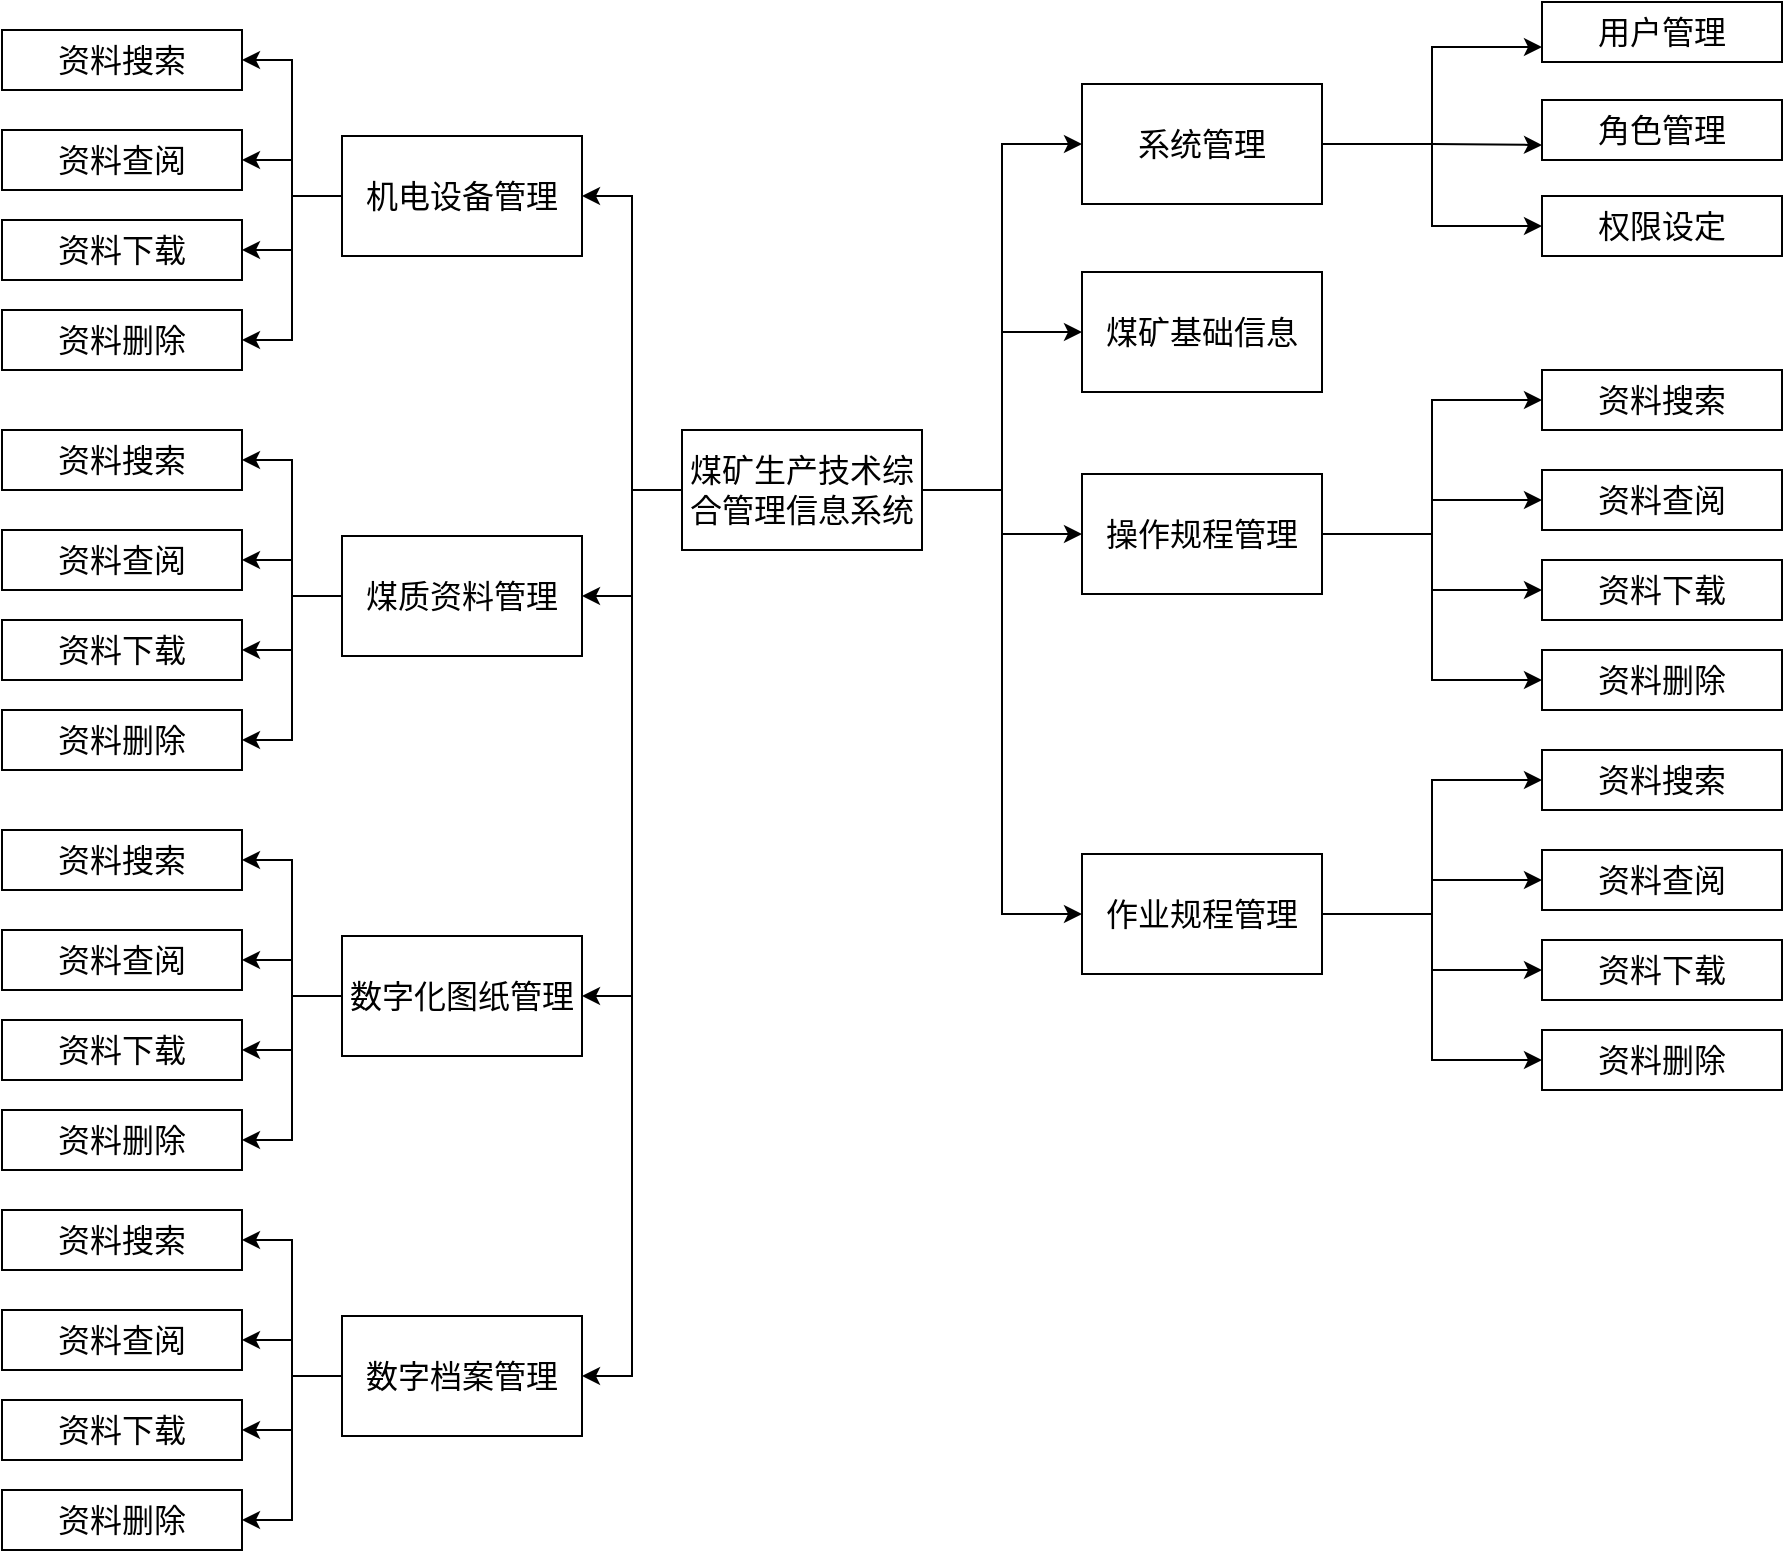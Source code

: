 <mxfile version="21.5.2" type="github">
  <diagram name="第 1 页" id="Rfx2daZXtx6ITtFQusi0">
    <mxGraphModel dx="1631" dy="948" grid="1" gridSize="10" guides="1" tooltips="1" connect="1" arrows="1" fold="1" page="1" pageScale="1" pageWidth="827" pageHeight="1169" math="0" shadow="0">
      <root>
        <mxCell id="0" />
        <mxCell id="1" parent="0" />
        <mxCell id="nWocL8AzZrYUBFs30rDb-3" value="" style="edgeStyle=orthogonalEdgeStyle;rounded=0;orthogonalLoop=1;jettySize=auto;html=1;entryX=0;entryY=0.5;entryDx=0;entryDy=0;" edge="1" parent="1" source="nWocL8AzZrYUBFs30rDb-1" target="nWocL8AzZrYUBFs30rDb-2">
          <mxGeometry relative="1" as="geometry" />
        </mxCell>
        <mxCell id="nWocL8AzZrYUBFs30rDb-11" style="edgeStyle=orthogonalEdgeStyle;rounded=0;orthogonalLoop=1;jettySize=auto;html=1;entryX=0;entryY=0.5;entryDx=0;entryDy=0;" edge="1" parent="1" source="nWocL8AzZrYUBFs30rDb-1" target="nWocL8AzZrYUBFs30rDb-10">
          <mxGeometry relative="1" as="geometry" />
        </mxCell>
        <mxCell id="nWocL8AzZrYUBFs30rDb-13" style="edgeStyle=orthogonalEdgeStyle;rounded=0;orthogonalLoop=1;jettySize=auto;html=1;" edge="1" parent="1" source="nWocL8AzZrYUBFs30rDb-1" target="nWocL8AzZrYUBFs30rDb-12">
          <mxGeometry relative="1" as="geometry" />
        </mxCell>
        <mxCell id="nWocL8AzZrYUBFs30rDb-31" style="edgeStyle=orthogonalEdgeStyle;rounded=0;orthogonalLoop=1;jettySize=auto;html=1;entryX=0;entryY=0.5;entryDx=0;entryDy=0;" edge="1" parent="1" source="nWocL8AzZrYUBFs30rDb-1" target="nWocL8AzZrYUBFs30rDb-26">
          <mxGeometry relative="1" as="geometry" />
        </mxCell>
        <mxCell id="nWocL8AzZrYUBFs30rDb-73" style="edgeStyle=orthogonalEdgeStyle;rounded=0;orthogonalLoop=1;jettySize=auto;html=1;entryX=1;entryY=0.5;entryDx=0;entryDy=0;" edge="1" parent="1" source="nWocL8AzZrYUBFs30rDb-1" target="nWocL8AzZrYUBFs30rDb-36">
          <mxGeometry relative="1" as="geometry" />
        </mxCell>
        <mxCell id="nWocL8AzZrYUBFs30rDb-74" style="edgeStyle=orthogonalEdgeStyle;rounded=0;orthogonalLoop=1;jettySize=auto;html=1;entryX=1;entryY=0.5;entryDx=0;entryDy=0;" edge="1" parent="1" source="nWocL8AzZrYUBFs30rDb-1" target="nWocL8AzZrYUBFs30rDb-50">
          <mxGeometry relative="1" as="geometry" />
        </mxCell>
        <mxCell id="nWocL8AzZrYUBFs30rDb-75" style="edgeStyle=orthogonalEdgeStyle;rounded=0;orthogonalLoop=1;jettySize=auto;html=1;entryX=1;entryY=0.5;entryDx=0;entryDy=0;" edge="1" parent="1" source="nWocL8AzZrYUBFs30rDb-1" target="nWocL8AzZrYUBFs30rDb-59">
          <mxGeometry relative="1" as="geometry" />
        </mxCell>
        <mxCell id="nWocL8AzZrYUBFs30rDb-76" style="edgeStyle=orthogonalEdgeStyle;rounded=0;orthogonalLoop=1;jettySize=auto;html=1;entryX=1;entryY=0.5;entryDx=0;entryDy=0;" edge="1" parent="1" source="nWocL8AzZrYUBFs30rDb-1" target="nWocL8AzZrYUBFs30rDb-68">
          <mxGeometry relative="1" as="geometry" />
        </mxCell>
        <mxCell id="nWocL8AzZrYUBFs30rDb-1" value="&lt;font style=&quot;font-size: 16px;&quot;&gt;煤矿生产技术综合管理信息系统&lt;/font&gt;" style="rounded=0;whiteSpace=wrap;html=1;fontSize=16;" vertex="1" parent="1">
          <mxGeometry x="370" y="290" width="120" height="60" as="geometry" />
        </mxCell>
        <mxCell id="nWocL8AzZrYUBFs30rDb-5" value="" style="edgeStyle=orthogonalEdgeStyle;rounded=0;orthogonalLoop=1;jettySize=auto;html=1;entryX=0;entryY=0.75;entryDx=0;entryDy=0;" edge="1" parent="1" source="nWocL8AzZrYUBFs30rDb-2" target="nWocL8AzZrYUBFs30rDb-4">
          <mxGeometry relative="1" as="geometry" />
        </mxCell>
        <mxCell id="nWocL8AzZrYUBFs30rDb-8" style="edgeStyle=orthogonalEdgeStyle;rounded=0;orthogonalLoop=1;jettySize=auto;html=1;entryX=0;entryY=0.75;entryDx=0;entryDy=0;" edge="1" parent="1" source="nWocL8AzZrYUBFs30rDb-2" target="nWocL8AzZrYUBFs30rDb-6">
          <mxGeometry relative="1" as="geometry" />
        </mxCell>
        <mxCell id="nWocL8AzZrYUBFs30rDb-9" style="edgeStyle=orthogonalEdgeStyle;rounded=0;orthogonalLoop=1;jettySize=auto;html=1;entryX=0;entryY=0.5;entryDx=0;entryDy=0;" edge="1" parent="1" source="nWocL8AzZrYUBFs30rDb-2" target="nWocL8AzZrYUBFs30rDb-7">
          <mxGeometry relative="1" as="geometry" />
        </mxCell>
        <mxCell id="nWocL8AzZrYUBFs30rDb-2" value="系统管理" style="whiteSpace=wrap;html=1;rounded=0;fontSize=16;" vertex="1" parent="1">
          <mxGeometry x="570" y="117" width="120" height="60" as="geometry" />
        </mxCell>
        <mxCell id="nWocL8AzZrYUBFs30rDb-4" value="用户管理" style="whiteSpace=wrap;html=1;rounded=0;fontSize=16;" vertex="1" parent="1">
          <mxGeometry x="800" y="76" width="120" height="30" as="geometry" />
        </mxCell>
        <mxCell id="nWocL8AzZrYUBFs30rDb-6" value="角色管理" style="whiteSpace=wrap;html=1;rounded=0;fontSize=16;" vertex="1" parent="1">
          <mxGeometry x="800" y="125" width="120" height="30" as="geometry" />
        </mxCell>
        <mxCell id="nWocL8AzZrYUBFs30rDb-7" value="权限设定" style="whiteSpace=wrap;html=1;rounded=0;fontSize=16;" vertex="1" parent="1">
          <mxGeometry x="800" y="173" width="120" height="30" as="geometry" />
        </mxCell>
        <mxCell id="nWocL8AzZrYUBFs30rDb-10" value="煤矿基础信息" style="whiteSpace=wrap;html=1;rounded=0;fontSize=16;" vertex="1" parent="1">
          <mxGeometry x="570" y="211" width="120" height="60" as="geometry" />
        </mxCell>
        <mxCell id="nWocL8AzZrYUBFs30rDb-18" style="edgeStyle=orthogonalEdgeStyle;rounded=0;orthogonalLoop=1;jettySize=auto;html=1;entryX=0;entryY=0.5;entryDx=0;entryDy=0;" edge="1" parent="1" source="nWocL8AzZrYUBFs30rDb-12" target="nWocL8AzZrYUBFs30rDb-14">
          <mxGeometry relative="1" as="geometry" />
        </mxCell>
        <mxCell id="nWocL8AzZrYUBFs30rDb-19" style="edgeStyle=orthogonalEdgeStyle;rounded=0;orthogonalLoop=1;jettySize=auto;html=1;entryX=0;entryY=0.5;entryDx=0;entryDy=0;" edge="1" parent="1" source="nWocL8AzZrYUBFs30rDb-12" target="nWocL8AzZrYUBFs30rDb-15">
          <mxGeometry relative="1" as="geometry" />
        </mxCell>
        <mxCell id="nWocL8AzZrYUBFs30rDb-20" style="edgeStyle=orthogonalEdgeStyle;rounded=0;orthogonalLoop=1;jettySize=auto;html=1;entryX=0;entryY=0.5;entryDx=0;entryDy=0;" edge="1" parent="1" source="nWocL8AzZrYUBFs30rDb-12" target="nWocL8AzZrYUBFs30rDb-16">
          <mxGeometry relative="1" as="geometry" />
        </mxCell>
        <mxCell id="nWocL8AzZrYUBFs30rDb-21" style="edgeStyle=orthogonalEdgeStyle;rounded=0;orthogonalLoop=1;jettySize=auto;html=1;entryX=0;entryY=0.5;entryDx=0;entryDy=0;" edge="1" parent="1" source="nWocL8AzZrYUBFs30rDb-12" target="nWocL8AzZrYUBFs30rDb-17">
          <mxGeometry relative="1" as="geometry" />
        </mxCell>
        <mxCell id="nWocL8AzZrYUBFs30rDb-12" value="操作规程管理" style="whiteSpace=wrap;html=1;rounded=0;fontSize=16;" vertex="1" parent="1">
          <mxGeometry x="570" y="312" width="120" height="60" as="geometry" />
        </mxCell>
        <mxCell id="nWocL8AzZrYUBFs30rDb-14" value="资料搜索" style="whiteSpace=wrap;html=1;rounded=0;fontSize=16;" vertex="1" parent="1">
          <mxGeometry x="800" y="260" width="120" height="30" as="geometry" />
        </mxCell>
        <mxCell id="nWocL8AzZrYUBFs30rDb-15" value="资料查阅" style="whiteSpace=wrap;html=1;rounded=0;fontSize=16;" vertex="1" parent="1">
          <mxGeometry x="800" y="310" width="120" height="30" as="geometry" />
        </mxCell>
        <mxCell id="nWocL8AzZrYUBFs30rDb-16" value="资料下载" style="whiteSpace=wrap;html=1;rounded=0;fontSize=16;" vertex="1" parent="1">
          <mxGeometry x="800" y="355" width="120" height="30" as="geometry" />
        </mxCell>
        <mxCell id="nWocL8AzZrYUBFs30rDb-17" value="资料删除" style="whiteSpace=wrap;html=1;rounded=0;fontSize=16;" vertex="1" parent="1">
          <mxGeometry x="800" y="400" width="120" height="30" as="geometry" />
        </mxCell>
        <mxCell id="nWocL8AzZrYUBFs30rDb-22" style="edgeStyle=orthogonalEdgeStyle;rounded=0;orthogonalLoop=1;jettySize=auto;html=1;entryX=0;entryY=0.5;entryDx=0;entryDy=0;" edge="1" parent="1" source="nWocL8AzZrYUBFs30rDb-26" target="nWocL8AzZrYUBFs30rDb-27">
          <mxGeometry relative="1" as="geometry" />
        </mxCell>
        <mxCell id="nWocL8AzZrYUBFs30rDb-23" style="edgeStyle=orthogonalEdgeStyle;rounded=0;orthogonalLoop=1;jettySize=auto;html=1;entryX=0;entryY=0.5;entryDx=0;entryDy=0;" edge="1" parent="1" source="nWocL8AzZrYUBFs30rDb-26" target="nWocL8AzZrYUBFs30rDb-28">
          <mxGeometry relative="1" as="geometry" />
        </mxCell>
        <mxCell id="nWocL8AzZrYUBFs30rDb-24" style="edgeStyle=orthogonalEdgeStyle;rounded=0;orthogonalLoop=1;jettySize=auto;html=1;entryX=0;entryY=0.5;entryDx=0;entryDy=0;" edge="1" parent="1" source="nWocL8AzZrYUBFs30rDb-26" target="nWocL8AzZrYUBFs30rDb-29">
          <mxGeometry relative="1" as="geometry" />
        </mxCell>
        <mxCell id="nWocL8AzZrYUBFs30rDb-25" style="edgeStyle=orthogonalEdgeStyle;rounded=0;orthogonalLoop=1;jettySize=auto;html=1;entryX=0;entryY=0.5;entryDx=0;entryDy=0;" edge="1" parent="1" source="nWocL8AzZrYUBFs30rDb-26" target="nWocL8AzZrYUBFs30rDb-30">
          <mxGeometry relative="1" as="geometry" />
        </mxCell>
        <mxCell id="nWocL8AzZrYUBFs30rDb-26" value="作业规程管理" style="whiteSpace=wrap;html=1;rounded=0;fontSize=16;" vertex="1" parent="1">
          <mxGeometry x="570" y="502" width="120" height="60" as="geometry" />
        </mxCell>
        <mxCell id="nWocL8AzZrYUBFs30rDb-27" value="资料搜索" style="whiteSpace=wrap;html=1;rounded=0;fontSize=16;" vertex="1" parent="1">
          <mxGeometry x="800" y="450" width="120" height="30" as="geometry" />
        </mxCell>
        <mxCell id="nWocL8AzZrYUBFs30rDb-28" value="资料查阅" style="whiteSpace=wrap;html=1;rounded=0;fontSize=16;" vertex="1" parent="1">
          <mxGeometry x="800" y="500" width="120" height="30" as="geometry" />
        </mxCell>
        <mxCell id="nWocL8AzZrYUBFs30rDb-29" value="资料下载" style="whiteSpace=wrap;html=1;rounded=0;fontSize=16;" vertex="1" parent="1">
          <mxGeometry x="800" y="545" width="120" height="30" as="geometry" />
        </mxCell>
        <mxCell id="nWocL8AzZrYUBFs30rDb-30" value="资料删除" style="whiteSpace=wrap;html=1;rounded=0;fontSize=16;" vertex="1" parent="1">
          <mxGeometry x="800" y="590" width="120" height="30" as="geometry" />
        </mxCell>
        <mxCell id="nWocL8AzZrYUBFs30rDb-41" style="edgeStyle=orthogonalEdgeStyle;rounded=0;orthogonalLoop=1;jettySize=auto;html=1;entryX=1;entryY=0.5;entryDx=0;entryDy=0;" edge="1" parent="1" source="nWocL8AzZrYUBFs30rDb-36" target="nWocL8AzZrYUBFs30rDb-37">
          <mxGeometry relative="1" as="geometry" />
        </mxCell>
        <mxCell id="nWocL8AzZrYUBFs30rDb-42" style="edgeStyle=orthogonalEdgeStyle;rounded=0;orthogonalLoop=1;jettySize=auto;html=1;entryX=1;entryY=0.5;entryDx=0;entryDy=0;" edge="1" parent="1" source="nWocL8AzZrYUBFs30rDb-36" target="nWocL8AzZrYUBFs30rDb-38">
          <mxGeometry relative="1" as="geometry" />
        </mxCell>
        <mxCell id="nWocL8AzZrYUBFs30rDb-44" style="edgeStyle=orthogonalEdgeStyle;rounded=0;orthogonalLoop=1;jettySize=auto;html=1;entryX=1;entryY=0.5;entryDx=0;entryDy=0;" edge="1" parent="1" source="nWocL8AzZrYUBFs30rDb-36" target="nWocL8AzZrYUBFs30rDb-39">
          <mxGeometry relative="1" as="geometry" />
        </mxCell>
        <mxCell id="nWocL8AzZrYUBFs30rDb-45" style="edgeStyle=orthogonalEdgeStyle;rounded=0;orthogonalLoop=1;jettySize=auto;html=1;entryX=1;entryY=0.5;entryDx=0;entryDy=0;" edge="1" parent="1" source="nWocL8AzZrYUBFs30rDb-36" target="nWocL8AzZrYUBFs30rDb-40">
          <mxGeometry relative="1" as="geometry" />
        </mxCell>
        <mxCell id="nWocL8AzZrYUBFs30rDb-36" value="机电设备管理" style="whiteSpace=wrap;html=1;rounded=0;fontSize=16;" vertex="1" parent="1">
          <mxGeometry x="200" y="143" width="120" height="60" as="geometry" />
        </mxCell>
        <mxCell id="nWocL8AzZrYUBFs30rDb-37" value="资料搜索" style="whiteSpace=wrap;html=1;rounded=0;fontSize=16;" vertex="1" parent="1">
          <mxGeometry x="30" y="90" width="120" height="30" as="geometry" />
        </mxCell>
        <mxCell id="nWocL8AzZrYUBFs30rDb-38" value="资料查阅" style="whiteSpace=wrap;html=1;rounded=0;fontSize=16;" vertex="1" parent="1">
          <mxGeometry x="30" y="140" width="120" height="30" as="geometry" />
        </mxCell>
        <mxCell id="nWocL8AzZrYUBFs30rDb-39" value="资料下载" style="whiteSpace=wrap;html=1;rounded=0;fontSize=16;" vertex="1" parent="1">
          <mxGeometry x="30" y="185" width="120" height="30" as="geometry" />
        </mxCell>
        <mxCell id="nWocL8AzZrYUBFs30rDb-40" value="资料删除" style="whiteSpace=wrap;html=1;rounded=0;fontSize=16;" vertex="1" parent="1">
          <mxGeometry x="30" y="230" width="120" height="30" as="geometry" />
        </mxCell>
        <mxCell id="nWocL8AzZrYUBFs30rDb-46" style="edgeStyle=orthogonalEdgeStyle;rounded=0;orthogonalLoop=1;jettySize=auto;html=1;entryX=1;entryY=0.5;entryDx=0;entryDy=0;" edge="1" parent="1" source="nWocL8AzZrYUBFs30rDb-50" target="nWocL8AzZrYUBFs30rDb-51">
          <mxGeometry relative="1" as="geometry" />
        </mxCell>
        <mxCell id="nWocL8AzZrYUBFs30rDb-47" style="edgeStyle=orthogonalEdgeStyle;rounded=0;orthogonalLoop=1;jettySize=auto;html=1;entryX=1;entryY=0.5;entryDx=0;entryDy=0;" edge="1" parent="1" source="nWocL8AzZrYUBFs30rDb-50" target="nWocL8AzZrYUBFs30rDb-52">
          <mxGeometry relative="1" as="geometry" />
        </mxCell>
        <mxCell id="nWocL8AzZrYUBFs30rDb-48" style="edgeStyle=orthogonalEdgeStyle;rounded=0;orthogonalLoop=1;jettySize=auto;html=1;entryX=1;entryY=0.5;entryDx=0;entryDy=0;" edge="1" parent="1" source="nWocL8AzZrYUBFs30rDb-50" target="nWocL8AzZrYUBFs30rDb-53">
          <mxGeometry relative="1" as="geometry" />
        </mxCell>
        <mxCell id="nWocL8AzZrYUBFs30rDb-49" style="edgeStyle=orthogonalEdgeStyle;rounded=0;orthogonalLoop=1;jettySize=auto;html=1;entryX=1;entryY=0.5;entryDx=0;entryDy=0;" edge="1" parent="1" source="nWocL8AzZrYUBFs30rDb-50" target="nWocL8AzZrYUBFs30rDb-54">
          <mxGeometry relative="1" as="geometry" />
        </mxCell>
        <mxCell id="nWocL8AzZrYUBFs30rDb-50" value="煤质资料管理" style="whiteSpace=wrap;html=1;rounded=0;fontSize=16;" vertex="1" parent="1">
          <mxGeometry x="200" y="343" width="120" height="60" as="geometry" />
        </mxCell>
        <mxCell id="nWocL8AzZrYUBFs30rDb-51" value="资料搜索" style="whiteSpace=wrap;html=1;rounded=0;fontSize=16;" vertex="1" parent="1">
          <mxGeometry x="30" y="290" width="120" height="30" as="geometry" />
        </mxCell>
        <mxCell id="nWocL8AzZrYUBFs30rDb-52" value="资料查阅" style="whiteSpace=wrap;html=1;rounded=0;fontSize=16;" vertex="1" parent="1">
          <mxGeometry x="30" y="340" width="120" height="30" as="geometry" />
        </mxCell>
        <mxCell id="nWocL8AzZrYUBFs30rDb-53" value="资料下载" style="whiteSpace=wrap;html=1;rounded=0;fontSize=16;" vertex="1" parent="1">
          <mxGeometry x="30" y="385" width="120" height="30" as="geometry" />
        </mxCell>
        <mxCell id="nWocL8AzZrYUBFs30rDb-54" value="资料删除" style="whiteSpace=wrap;html=1;rounded=0;fontSize=16;" vertex="1" parent="1">
          <mxGeometry x="30" y="430" width="120" height="30" as="geometry" />
        </mxCell>
        <mxCell id="nWocL8AzZrYUBFs30rDb-55" style="edgeStyle=orthogonalEdgeStyle;rounded=0;orthogonalLoop=1;jettySize=auto;html=1;entryX=1;entryY=0.5;entryDx=0;entryDy=0;" edge="1" parent="1" source="nWocL8AzZrYUBFs30rDb-59" target="nWocL8AzZrYUBFs30rDb-60">
          <mxGeometry relative="1" as="geometry" />
        </mxCell>
        <mxCell id="nWocL8AzZrYUBFs30rDb-56" style="edgeStyle=orthogonalEdgeStyle;rounded=0;orthogonalLoop=1;jettySize=auto;html=1;entryX=1;entryY=0.5;entryDx=0;entryDy=0;" edge="1" parent="1" source="nWocL8AzZrYUBFs30rDb-59" target="nWocL8AzZrYUBFs30rDb-61">
          <mxGeometry relative="1" as="geometry" />
        </mxCell>
        <mxCell id="nWocL8AzZrYUBFs30rDb-57" style="edgeStyle=orthogonalEdgeStyle;rounded=0;orthogonalLoop=1;jettySize=auto;html=1;entryX=1;entryY=0.5;entryDx=0;entryDy=0;" edge="1" parent="1" source="nWocL8AzZrYUBFs30rDb-59" target="nWocL8AzZrYUBFs30rDb-62">
          <mxGeometry relative="1" as="geometry" />
        </mxCell>
        <mxCell id="nWocL8AzZrYUBFs30rDb-58" style="edgeStyle=orthogonalEdgeStyle;rounded=0;orthogonalLoop=1;jettySize=auto;html=1;entryX=1;entryY=0.5;entryDx=0;entryDy=0;" edge="1" parent="1" source="nWocL8AzZrYUBFs30rDb-59" target="nWocL8AzZrYUBFs30rDb-63">
          <mxGeometry relative="1" as="geometry" />
        </mxCell>
        <mxCell id="nWocL8AzZrYUBFs30rDb-59" value="数字化图纸管理" style="whiteSpace=wrap;html=1;rounded=0;fontSize=16;" vertex="1" parent="1">
          <mxGeometry x="200" y="543" width="120" height="60" as="geometry" />
        </mxCell>
        <mxCell id="nWocL8AzZrYUBFs30rDb-60" value="资料搜索" style="whiteSpace=wrap;html=1;rounded=0;fontSize=16;" vertex="1" parent="1">
          <mxGeometry x="30" y="490" width="120" height="30" as="geometry" />
        </mxCell>
        <mxCell id="nWocL8AzZrYUBFs30rDb-61" value="资料查阅" style="whiteSpace=wrap;html=1;rounded=0;fontSize=16;" vertex="1" parent="1">
          <mxGeometry x="30" y="540" width="120" height="30" as="geometry" />
        </mxCell>
        <mxCell id="nWocL8AzZrYUBFs30rDb-62" value="资料下载" style="whiteSpace=wrap;html=1;rounded=0;fontSize=16;" vertex="1" parent="1">
          <mxGeometry x="30" y="585" width="120" height="30" as="geometry" />
        </mxCell>
        <mxCell id="nWocL8AzZrYUBFs30rDb-63" value="资料删除" style="whiteSpace=wrap;html=1;rounded=0;fontSize=16;" vertex="1" parent="1">
          <mxGeometry x="30" y="630" width="120" height="30" as="geometry" />
        </mxCell>
        <mxCell id="nWocL8AzZrYUBFs30rDb-64" style="edgeStyle=orthogonalEdgeStyle;rounded=0;orthogonalLoop=1;jettySize=auto;html=1;entryX=1;entryY=0.5;entryDx=0;entryDy=0;" edge="1" parent="1" source="nWocL8AzZrYUBFs30rDb-68" target="nWocL8AzZrYUBFs30rDb-69">
          <mxGeometry relative="1" as="geometry" />
        </mxCell>
        <mxCell id="nWocL8AzZrYUBFs30rDb-65" style="edgeStyle=orthogonalEdgeStyle;rounded=0;orthogonalLoop=1;jettySize=auto;html=1;entryX=1;entryY=0.5;entryDx=0;entryDy=0;" edge="1" parent="1" source="nWocL8AzZrYUBFs30rDb-68" target="nWocL8AzZrYUBFs30rDb-70">
          <mxGeometry relative="1" as="geometry" />
        </mxCell>
        <mxCell id="nWocL8AzZrYUBFs30rDb-66" style="edgeStyle=orthogonalEdgeStyle;rounded=0;orthogonalLoop=1;jettySize=auto;html=1;entryX=1;entryY=0.5;entryDx=0;entryDy=0;" edge="1" parent="1" source="nWocL8AzZrYUBFs30rDb-68" target="nWocL8AzZrYUBFs30rDb-71">
          <mxGeometry relative="1" as="geometry" />
        </mxCell>
        <mxCell id="nWocL8AzZrYUBFs30rDb-67" style="edgeStyle=orthogonalEdgeStyle;rounded=0;orthogonalLoop=1;jettySize=auto;html=1;entryX=1;entryY=0.5;entryDx=0;entryDy=0;" edge="1" parent="1" source="nWocL8AzZrYUBFs30rDb-68" target="nWocL8AzZrYUBFs30rDb-72">
          <mxGeometry relative="1" as="geometry" />
        </mxCell>
        <mxCell id="nWocL8AzZrYUBFs30rDb-68" value="数字档案管理" style="whiteSpace=wrap;html=1;rounded=0;fontSize=16;" vertex="1" parent="1">
          <mxGeometry x="200" y="733" width="120" height="60" as="geometry" />
        </mxCell>
        <mxCell id="nWocL8AzZrYUBFs30rDb-69" value="资料搜索" style="whiteSpace=wrap;html=1;rounded=0;fontSize=16;" vertex="1" parent="1">
          <mxGeometry x="30" y="680" width="120" height="30" as="geometry" />
        </mxCell>
        <mxCell id="nWocL8AzZrYUBFs30rDb-70" value="资料查阅" style="whiteSpace=wrap;html=1;rounded=0;fontSize=16;" vertex="1" parent="1">
          <mxGeometry x="30" y="730" width="120" height="30" as="geometry" />
        </mxCell>
        <mxCell id="nWocL8AzZrYUBFs30rDb-71" value="资料下载" style="whiteSpace=wrap;html=1;rounded=0;fontSize=16;" vertex="1" parent="1">
          <mxGeometry x="30" y="775" width="120" height="30" as="geometry" />
        </mxCell>
        <mxCell id="nWocL8AzZrYUBFs30rDb-72" value="资料删除" style="whiteSpace=wrap;html=1;rounded=0;fontSize=16;" vertex="1" parent="1">
          <mxGeometry x="30" y="820" width="120" height="30" as="geometry" />
        </mxCell>
      </root>
    </mxGraphModel>
  </diagram>
</mxfile>
